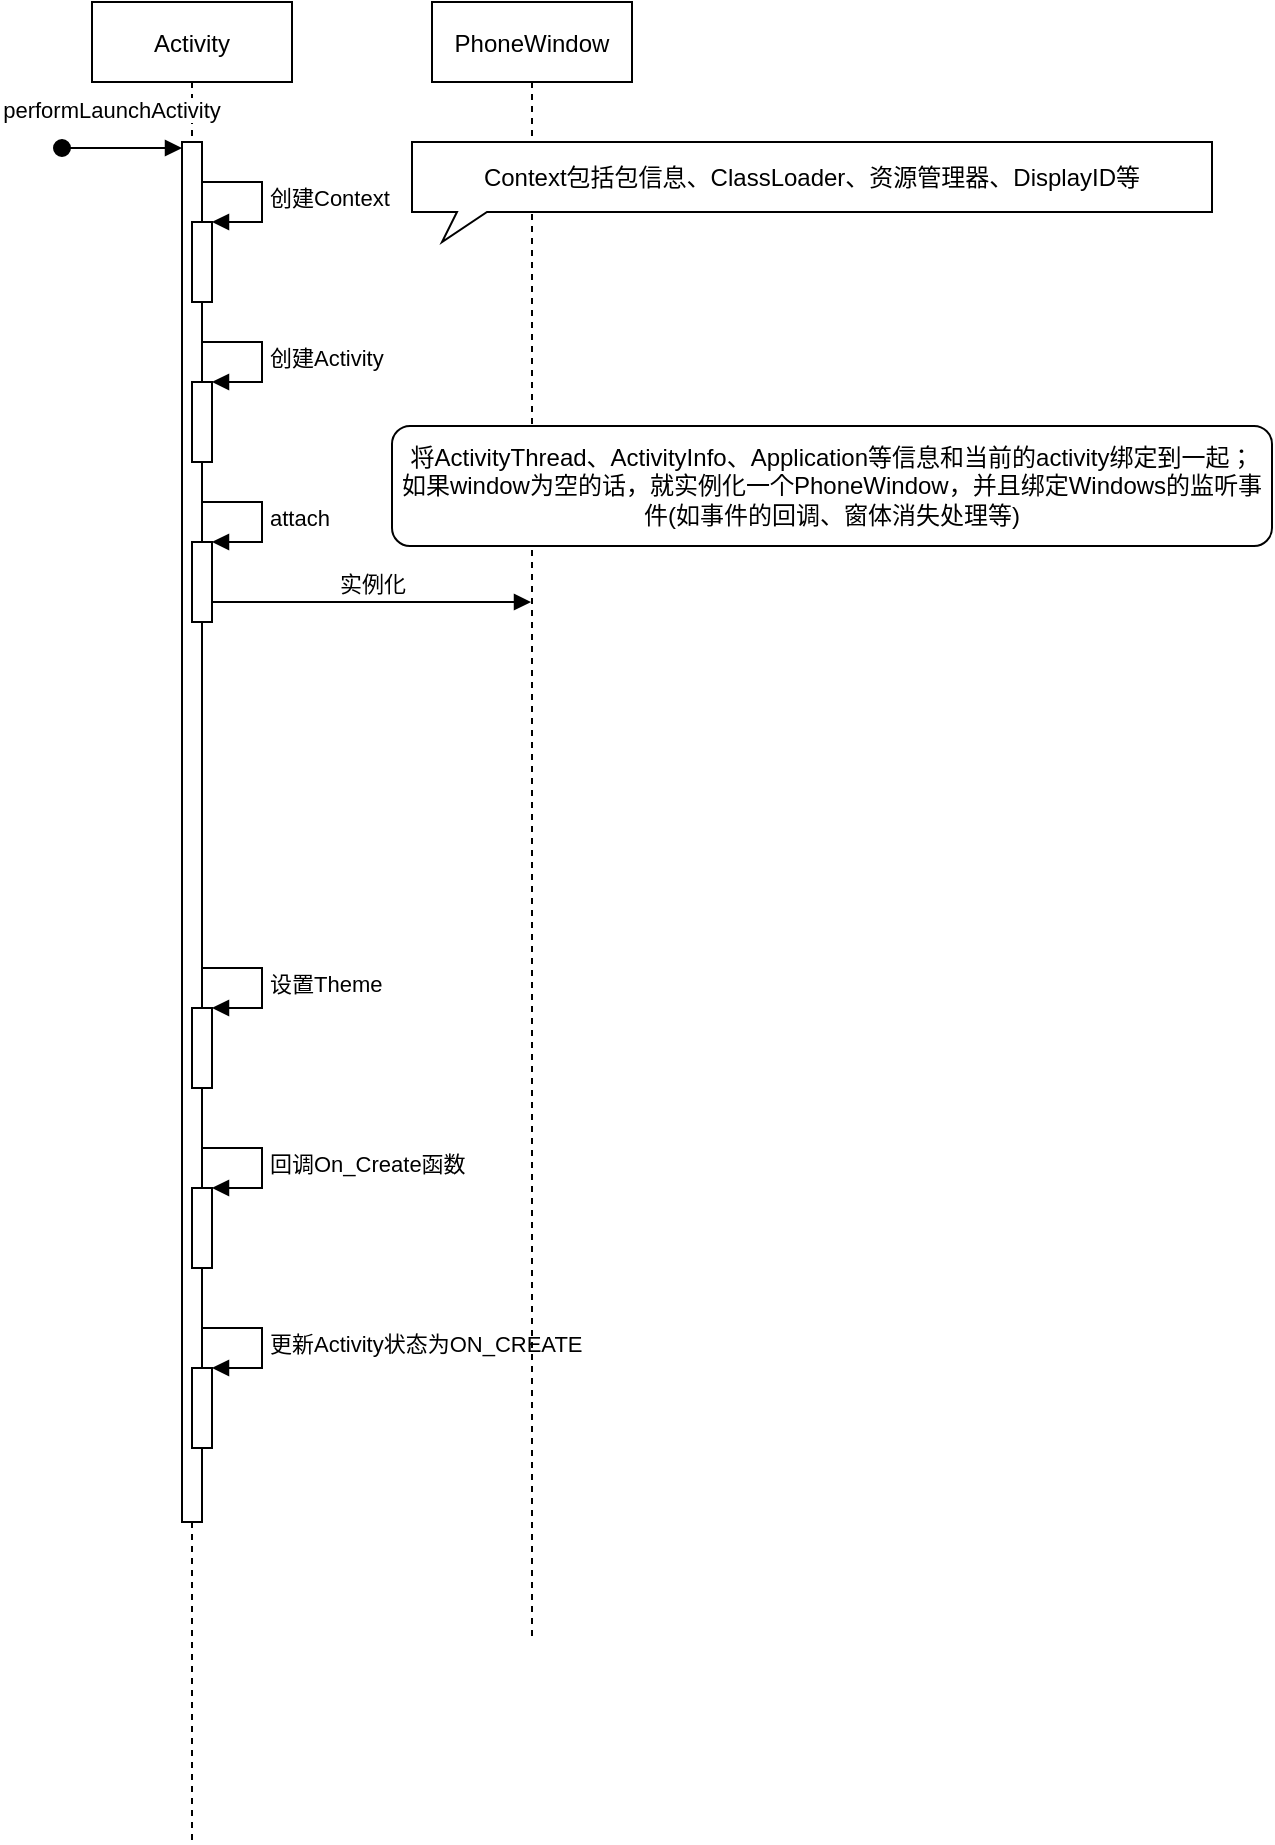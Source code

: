 <mxfile version="16.5.3" type="github">
  <diagram id="kgpKYQtTHZ0yAKxKKP6v" name="Page-1">
    <mxGraphModel dx="914" dy="612" grid="1" gridSize="10" guides="1" tooltips="1" connect="1" arrows="1" fold="1" page="1" pageScale="1" pageWidth="850" pageHeight="1100" math="0" shadow="0">
      <root>
        <mxCell id="0" />
        <mxCell id="1" parent="0" />
        <mxCell id="3nuBFxr9cyL0pnOWT2aG-1" value="Activity" style="shape=umlLifeline;perimeter=lifelinePerimeter;container=1;collapsible=0;recursiveResize=0;rounded=0;shadow=0;strokeWidth=1;" parent="1" vertex="1">
          <mxGeometry x="120" y="80" width="100" height="920" as="geometry" />
        </mxCell>
        <mxCell id="3nuBFxr9cyL0pnOWT2aG-2" value="" style="points=[];perimeter=orthogonalPerimeter;rounded=0;shadow=0;strokeWidth=1;" parent="3nuBFxr9cyL0pnOWT2aG-1" vertex="1">
          <mxGeometry x="45" y="70" width="10" height="690" as="geometry" />
        </mxCell>
        <mxCell id="3nuBFxr9cyL0pnOWT2aG-3" value="performLaunchActivity" style="verticalAlign=bottom;startArrow=oval;endArrow=block;startSize=8;shadow=0;strokeWidth=1;" parent="3nuBFxr9cyL0pnOWT2aG-1" edge="1">
          <mxGeometry x="-0.167" y="10" relative="1" as="geometry">
            <mxPoint x="-15" y="73" as="sourcePoint" />
            <mxPoint x="45" y="73" as="targetPoint" />
            <mxPoint as="offset" />
          </mxGeometry>
        </mxCell>
        <mxCell id="mvKPFEOK_YDnTUbCSuoW-1" value="" style="html=1;points=[];perimeter=orthogonalPerimeter;" vertex="1" parent="3nuBFxr9cyL0pnOWT2aG-1">
          <mxGeometry x="50" y="110" width="10" height="40" as="geometry" />
        </mxCell>
        <mxCell id="mvKPFEOK_YDnTUbCSuoW-2" value="创建Context" style="edgeStyle=orthogonalEdgeStyle;html=1;align=left;spacingLeft=2;endArrow=block;rounded=0;entryX=1;entryY=0;" edge="1" target="mvKPFEOK_YDnTUbCSuoW-1" parent="3nuBFxr9cyL0pnOWT2aG-1">
          <mxGeometry relative="1" as="geometry">
            <mxPoint x="55" y="90" as="sourcePoint" />
            <Array as="points">
              <mxPoint x="85" y="90" />
            </Array>
          </mxGeometry>
        </mxCell>
        <mxCell id="mvKPFEOK_YDnTUbCSuoW-8" value="" style="html=1;points=[];perimeter=orthogonalPerimeter;" vertex="1" parent="3nuBFxr9cyL0pnOWT2aG-1">
          <mxGeometry x="50" y="190" width="10" height="40" as="geometry" />
        </mxCell>
        <mxCell id="mvKPFEOK_YDnTUbCSuoW-9" value="创建Activity" style="edgeStyle=orthogonalEdgeStyle;html=1;align=left;spacingLeft=2;endArrow=block;rounded=0;entryX=1;entryY=0;" edge="1" target="mvKPFEOK_YDnTUbCSuoW-8" parent="3nuBFxr9cyL0pnOWT2aG-1">
          <mxGeometry relative="1" as="geometry">
            <mxPoint x="55" y="170" as="sourcePoint" />
            <Array as="points">
              <mxPoint x="85" y="170" />
            </Array>
          </mxGeometry>
        </mxCell>
        <mxCell id="mvKPFEOK_YDnTUbCSuoW-10" value="" style="html=1;points=[];perimeter=orthogonalPerimeter;" vertex="1" parent="3nuBFxr9cyL0pnOWT2aG-1">
          <mxGeometry x="50" y="270" width="10" height="40" as="geometry" />
        </mxCell>
        <mxCell id="mvKPFEOK_YDnTUbCSuoW-11" value="attach" style="edgeStyle=orthogonalEdgeStyle;html=1;align=left;spacingLeft=2;endArrow=block;rounded=0;entryX=1;entryY=0;" edge="1" target="mvKPFEOK_YDnTUbCSuoW-10" parent="3nuBFxr9cyL0pnOWT2aG-1">
          <mxGeometry relative="1" as="geometry">
            <mxPoint x="55" y="250" as="sourcePoint" />
            <Array as="points">
              <mxPoint x="85" y="250" />
            </Array>
          </mxGeometry>
        </mxCell>
        <mxCell id="mvKPFEOK_YDnTUbCSuoW-17" value="" style="html=1;points=[];perimeter=orthogonalPerimeter;" vertex="1" parent="3nuBFxr9cyL0pnOWT2aG-1">
          <mxGeometry x="50" y="503" width="10" height="40" as="geometry" />
        </mxCell>
        <mxCell id="mvKPFEOK_YDnTUbCSuoW-18" value="设置Theme" style="edgeStyle=orthogonalEdgeStyle;html=1;align=left;spacingLeft=2;endArrow=block;rounded=0;entryX=1;entryY=0;" edge="1" target="mvKPFEOK_YDnTUbCSuoW-17" parent="3nuBFxr9cyL0pnOWT2aG-1">
          <mxGeometry relative="1" as="geometry">
            <mxPoint x="55" y="483" as="sourcePoint" />
            <Array as="points">
              <mxPoint x="85" y="483" />
            </Array>
          </mxGeometry>
        </mxCell>
        <mxCell id="mvKPFEOK_YDnTUbCSuoW-19" value="" style="html=1;points=[];perimeter=orthogonalPerimeter;" vertex="1" parent="3nuBFxr9cyL0pnOWT2aG-1">
          <mxGeometry x="50" y="593" width="10" height="40" as="geometry" />
        </mxCell>
        <mxCell id="mvKPFEOK_YDnTUbCSuoW-20" value="回调On_Create函数" style="edgeStyle=orthogonalEdgeStyle;html=1;align=left;spacingLeft=2;endArrow=block;rounded=0;entryX=1;entryY=0;" edge="1" target="mvKPFEOK_YDnTUbCSuoW-19" parent="3nuBFxr9cyL0pnOWT2aG-1">
          <mxGeometry relative="1" as="geometry">
            <mxPoint x="55" y="573" as="sourcePoint" />
            <Array as="points">
              <mxPoint x="85" y="573" />
            </Array>
          </mxGeometry>
        </mxCell>
        <mxCell id="mvKPFEOK_YDnTUbCSuoW-23" value="" style="html=1;points=[];perimeter=orthogonalPerimeter;" vertex="1" parent="3nuBFxr9cyL0pnOWT2aG-1">
          <mxGeometry x="50" y="683" width="10" height="40" as="geometry" />
        </mxCell>
        <mxCell id="mvKPFEOK_YDnTUbCSuoW-24" value="更新Activity状态为ON_CREATE" style="edgeStyle=orthogonalEdgeStyle;html=1;align=left;spacingLeft=2;endArrow=block;rounded=0;entryX=1;entryY=0;" edge="1" target="mvKPFEOK_YDnTUbCSuoW-23" parent="3nuBFxr9cyL0pnOWT2aG-1">
          <mxGeometry relative="1" as="geometry">
            <mxPoint x="55" y="663" as="sourcePoint" />
            <Array as="points">
              <mxPoint x="85" y="663" />
            </Array>
          </mxGeometry>
        </mxCell>
        <mxCell id="mvKPFEOK_YDnTUbCSuoW-25" value="实例化" style="html=1;verticalAlign=bottom;endArrow=block;rounded=0;" edge="1" parent="3nuBFxr9cyL0pnOWT2aG-1" target="3nuBFxr9cyL0pnOWT2aG-5">
          <mxGeometry width="80" relative="1" as="geometry">
            <mxPoint x="60" y="300" as="sourcePoint" />
            <mxPoint x="140" y="300" as="targetPoint" />
          </mxGeometry>
        </mxCell>
        <mxCell id="3nuBFxr9cyL0pnOWT2aG-5" value="PhoneWindow" style="shape=umlLifeline;perimeter=lifelinePerimeter;container=1;collapsible=0;recursiveResize=0;rounded=0;shadow=0;strokeWidth=1;" parent="1" vertex="1">
          <mxGeometry x="290" y="80" width="100" height="820" as="geometry" />
        </mxCell>
        <mxCell id="mvKPFEOK_YDnTUbCSuoW-4" value="Context包括包信息、ClassLoader、资源管理器、DisplayID等" style="whiteSpace=wrap;html=1;shape=mxgraph.basic.rectCallout;dx=30;dy=15;boundedLbl=1;" vertex="1" parent="1">
          <mxGeometry x="280" y="150" width="400" height="50" as="geometry" />
        </mxCell>
        <mxCell id="mvKPFEOK_YDnTUbCSuoW-14" value="将ActivityThread、ActivityInfo、Application等信息和当前的activity绑定到一起；&lt;br&gt;如果window为空的话，就实例化一个PhoneWindow，并且绑定Windows的监听事件(如事件的回调、窗体消失处理等)" style="rounded=1;whiteSpace=wrap;html=1;" vertex="1" parent="1">
          <mxGeometry x="270" y="292" width="440" height="60" as="geometry" />
        </mxCell>
      </root>
    </mxGraphModel>
  </diagram>
</mxfile>
